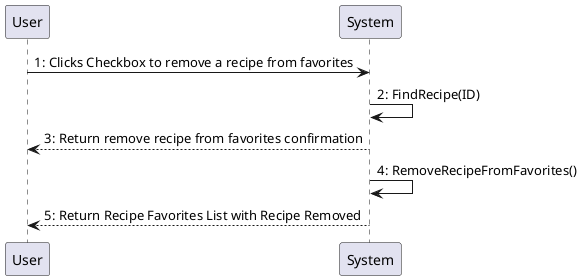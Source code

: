 @startuml
       User -> System: 1: Clicks Checkbox to remove a recipe from favorites
       System -> System: 2: FindRecipe(ID)
       System --> User: 3: Return remove recipe from favorites confirmation
       System -> System: 4: RemoveRecipeFromFavorites()
       System --> User: 5: Return Recipe Favorites List with Recipe Removed
       @enduml